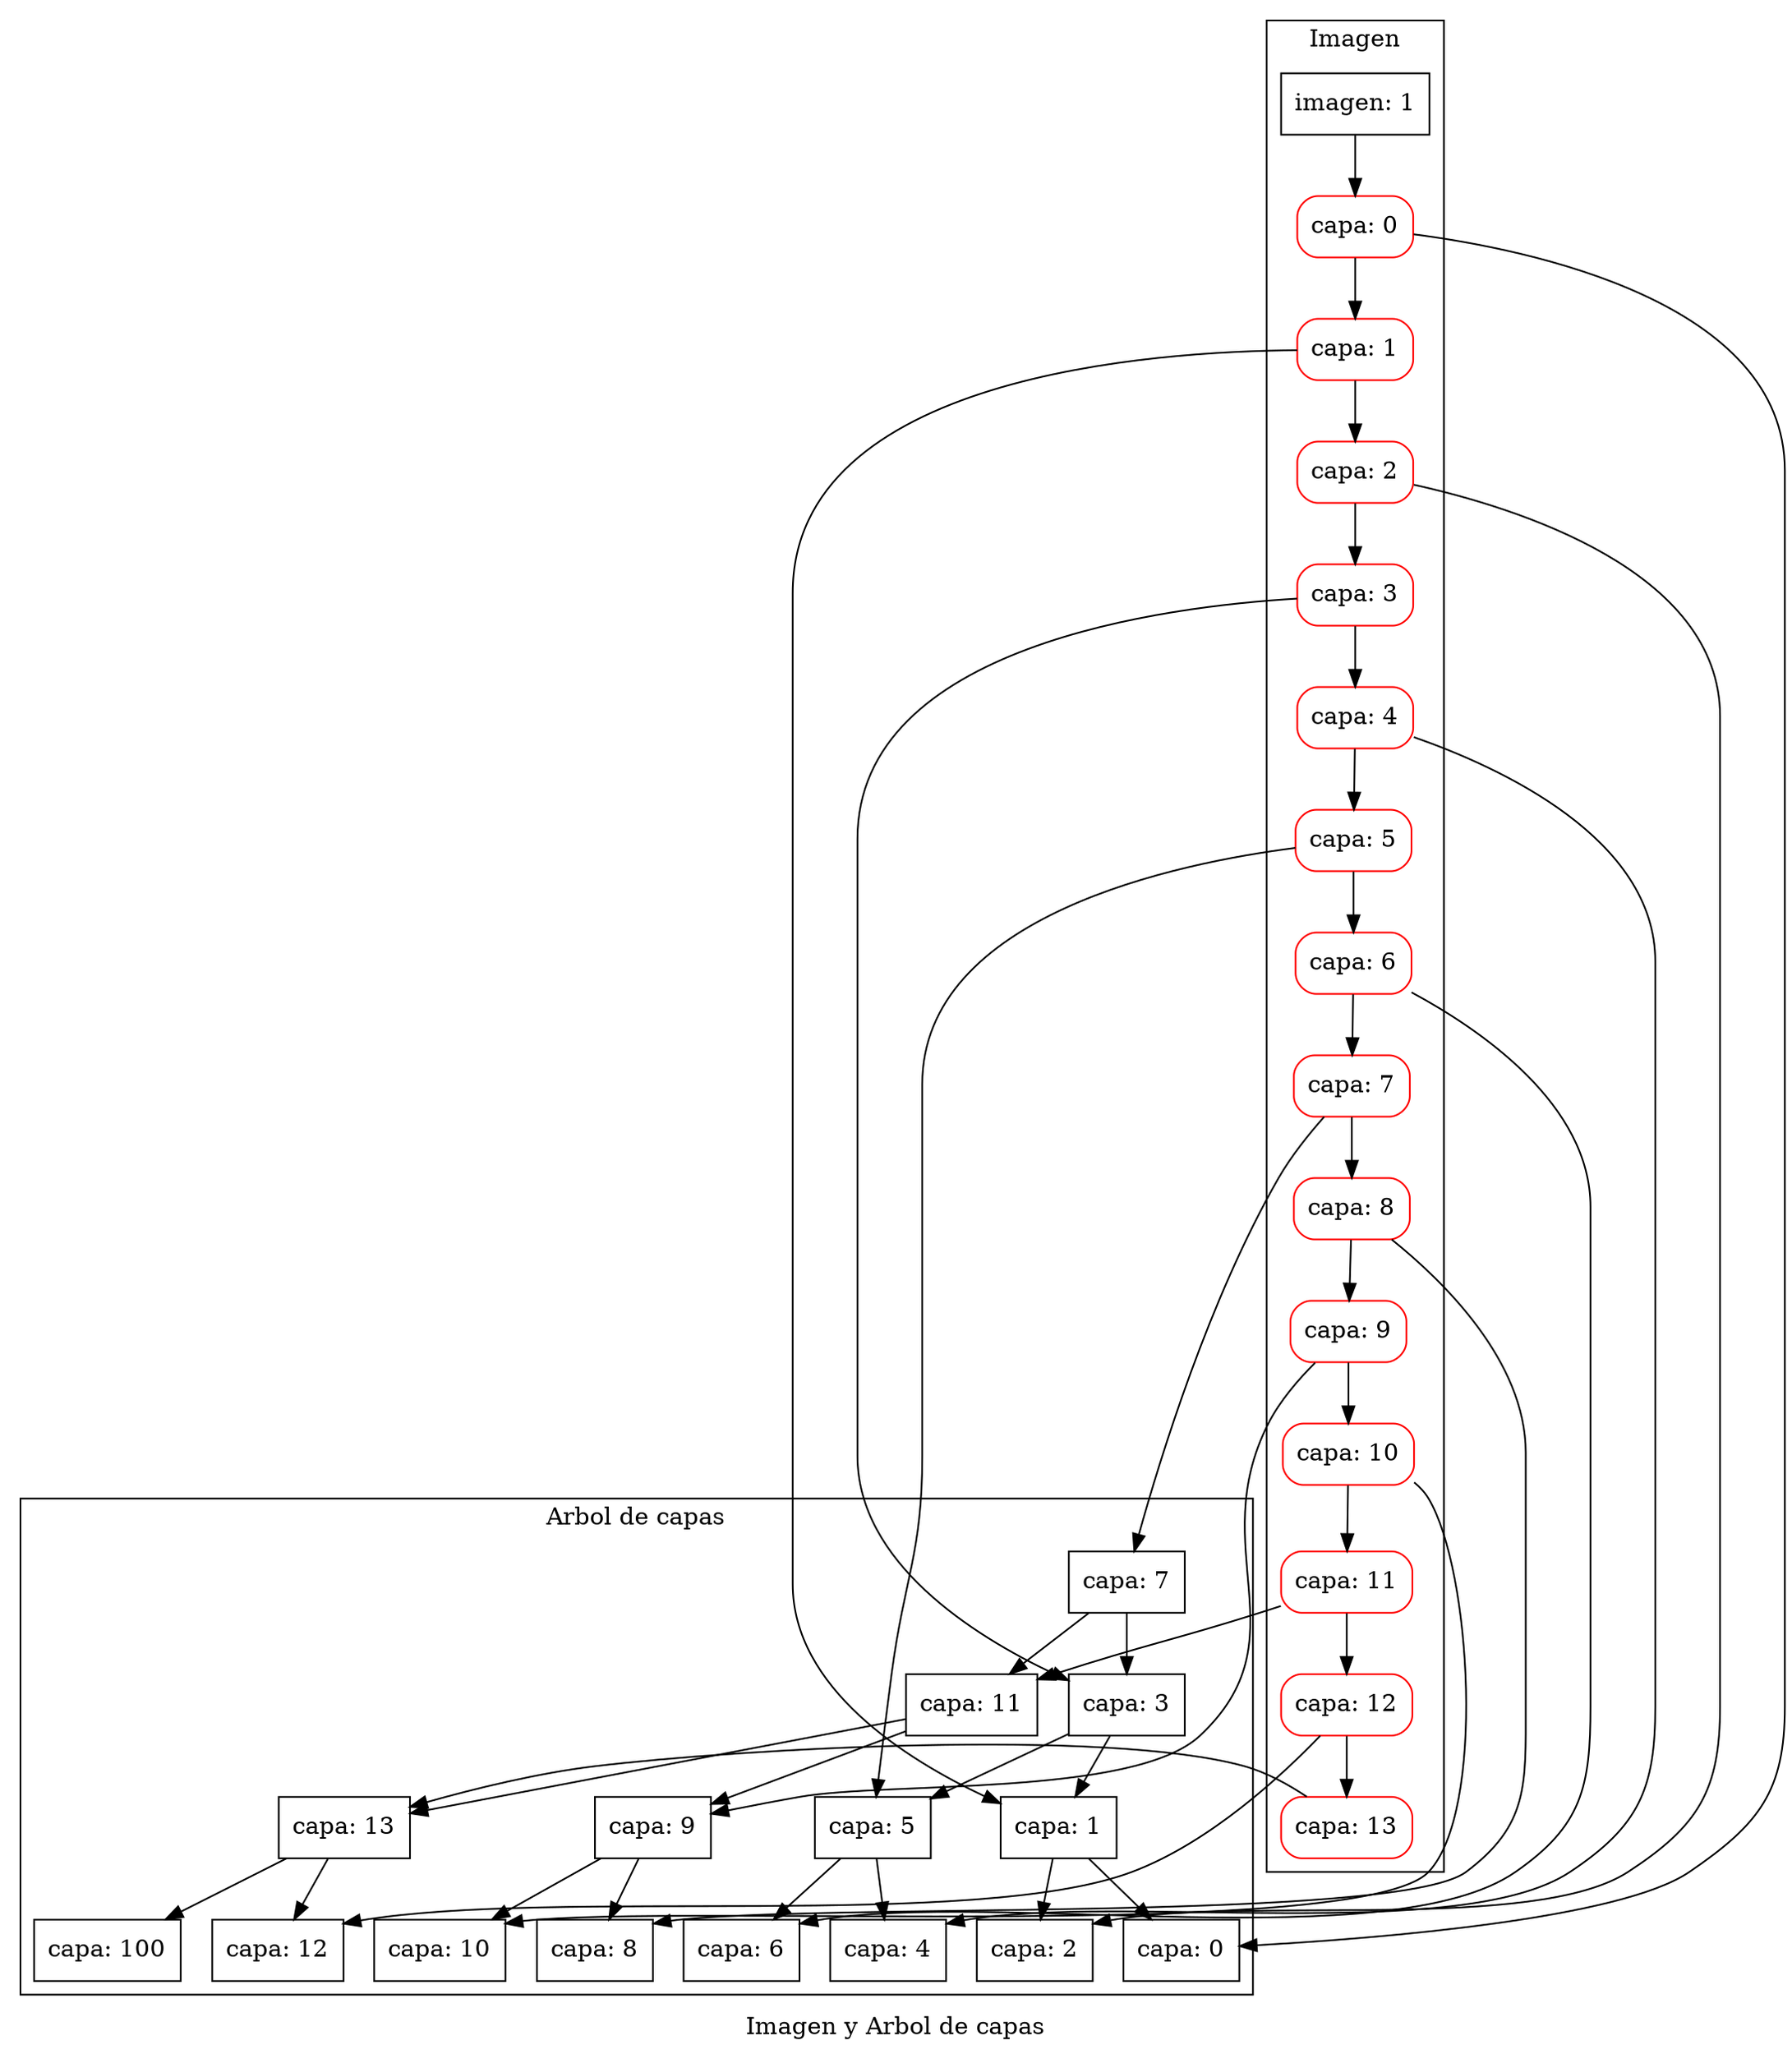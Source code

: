 digraph{
 node[shape = box];
 label="Imagen y Arbol de capas";
subgraph cluster_arbol{
 node[shape = box];
 label="Arbol de capas";
n594247303[label="capa: 7"];
n782546176[label="capa: 3"];
n1818776057[label="capa: 1"];
n680429072[label="capa: 0"];
n1349081792[label="capa: 2"];
n1542383992[label="capa: 5"];
n1965526117[label="capa: 4"];
n700787415[label="capa: 6"];
n861985397[label="capa: 11"];
n526991432[label="capa: 9"];
n1457824612[label="capa: 8"];
n1459075325[label="capa: 10"];
n1676768036[label="capa: 13"];
n919536658[label="capa: 12"];
n1170435628[label="capa: 100"];
n594247303->n782546176;
n782546176->n1818776057;
n1818776057->n680429072;
n1818776057->n1349081792;
n782546176->n1542383992;
n1542383992->n1965526117;
n1542383992->n700787415;
n594247303->n861985397;
n861985397->n526991432;
n526991432->n1457824612;
n526991432->n1459075325;
n861985397->n1676768036;
n1676768036->n919536658;
n1676768036->n1170435628;
}subgraph cluster_lista{
label="Imagen";
n914132136[label="imagen: 1"];
n1591398961[label="capa: 0", style=rounded, color=red];
n453911915[label="capa: 1", style=rounded, color=red];
n63291854[label="capa: 2", style=rounded, color=red];
n1368265938[label="capa: 3", style=rounded, color=red];
n1498222472[label="capa: 4", style=rounded, color=red];
n855788727[label="capa: 5", style=rounded, color=red];
n518267048[label="capa: 6", style=rounded, color=red];
n1072537378[label="capa: 7", style=rounded, color=red];
n242087448[label="capa: 8", style=rounded, color=red];
n799761558[label="capa: 9", style=rounded, color=red];
n284553387[label="capa: 10", style=rounded, color=red];
n1127377176[label="capa: 11", style=rounded, color=red];
n579770960[label="capa: 12", style=rounded, color=red];
n1458951491[label="capa: 13", style=rounded, color=red];
n914132136->n1591398961;
n1591398961->n453911915;
n1591398961->n680429072;
n453911915->n63291854;
n453911915->n1818776057;
n63291854->n1368265938;
n63291854->n1349081792;
n1368265938->n1498222472;
n1368265938->n782546176;
n1498222472->n855788727;
n1498222472->n1965526117;
n855788727->n518267048;
n855788727->n1542383992;
n518267048->n1072537378;
n518267048->n700787415;
n1072537378->n242087448;
n1072537378->n594247303;
n242087448->n799761558;
n242087448->n1457824612;
n799761558->n284553387;
n799761558->n526991432;
n284553387->n1127377176;
n284553387->n1459075325;
n1127377176->n579770960;
n1127377176->n861985397;
n579770960->n1458951491;
n579770960->n919536658;
n1458951491->n1676768036;
}}